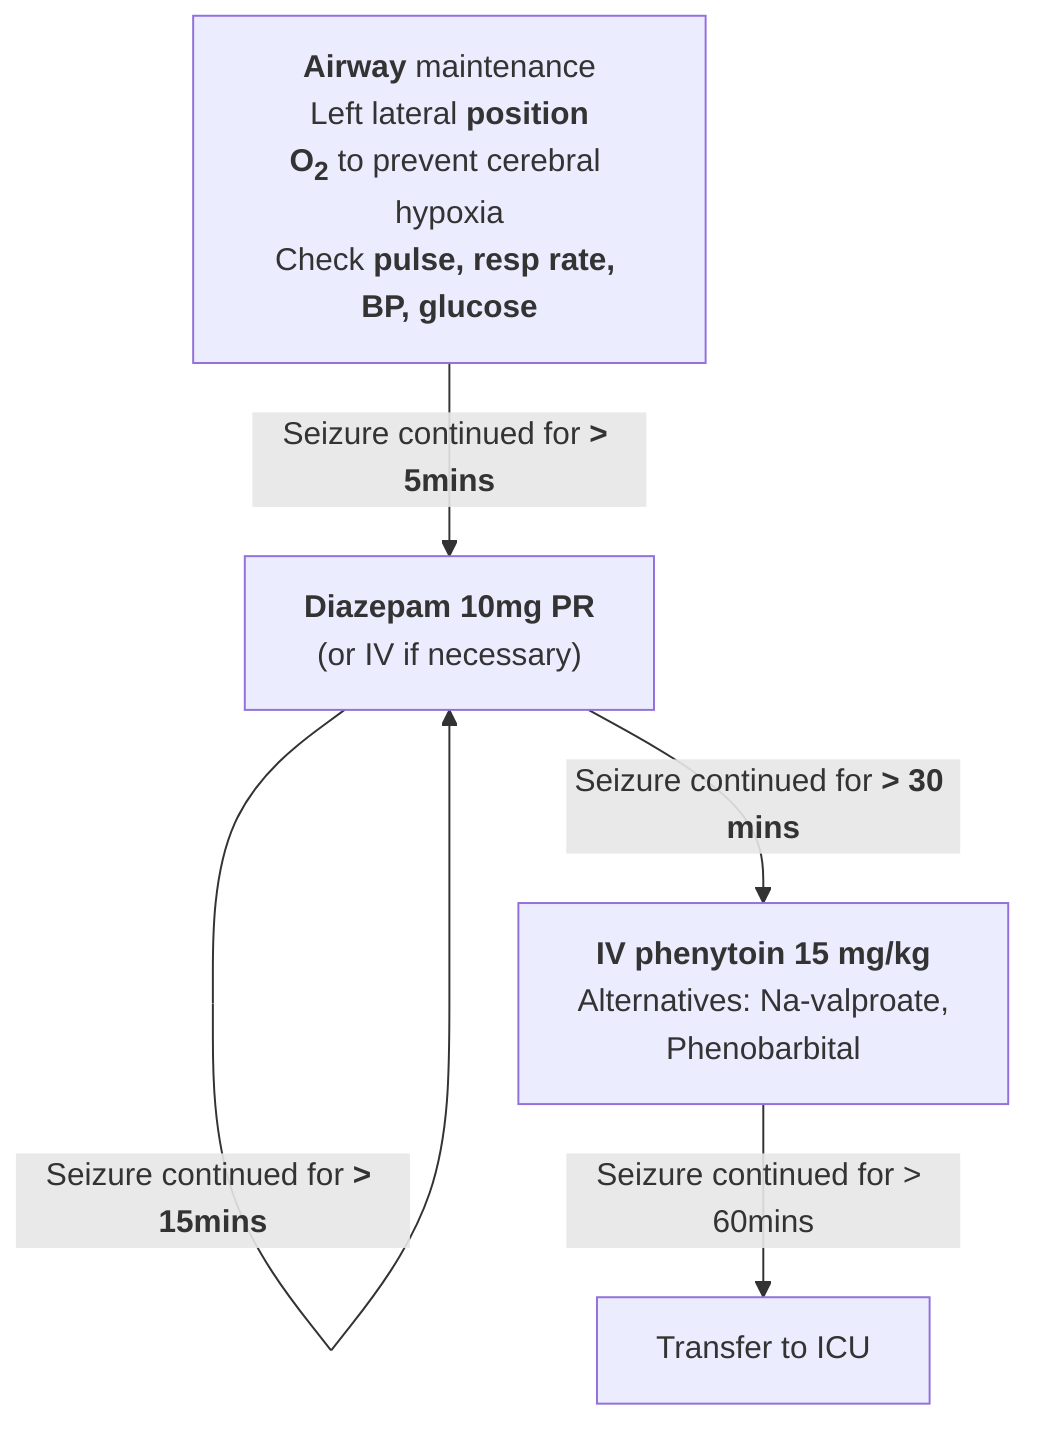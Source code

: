 graph TB
A[<b>Airway</b> maintenance<br/>Left lateral <b>position</b><br/><b>O<sub>2</sub></b> to prevent cerebral hypoxia<br/>Check <b>pulse, resp rate, BP, glucose</li></ul]-->|"Seizure continued for <b>> 5mins"|B["<b>Diazepam 10mg PR</b><br/>(or IV if necessary)"]
B-->|Seizure continued for <b>> 15mins|B
B-->|Seizure continued for <b>> 30 mins</b>|C["<b>IV phenytoin 15 mg/kg<br/></b>Alternatives: Na-valproate,<br/>Phenobarbital"]
C-->|"Seizure continued for > 60mins"|D["Transfer to ICU"]